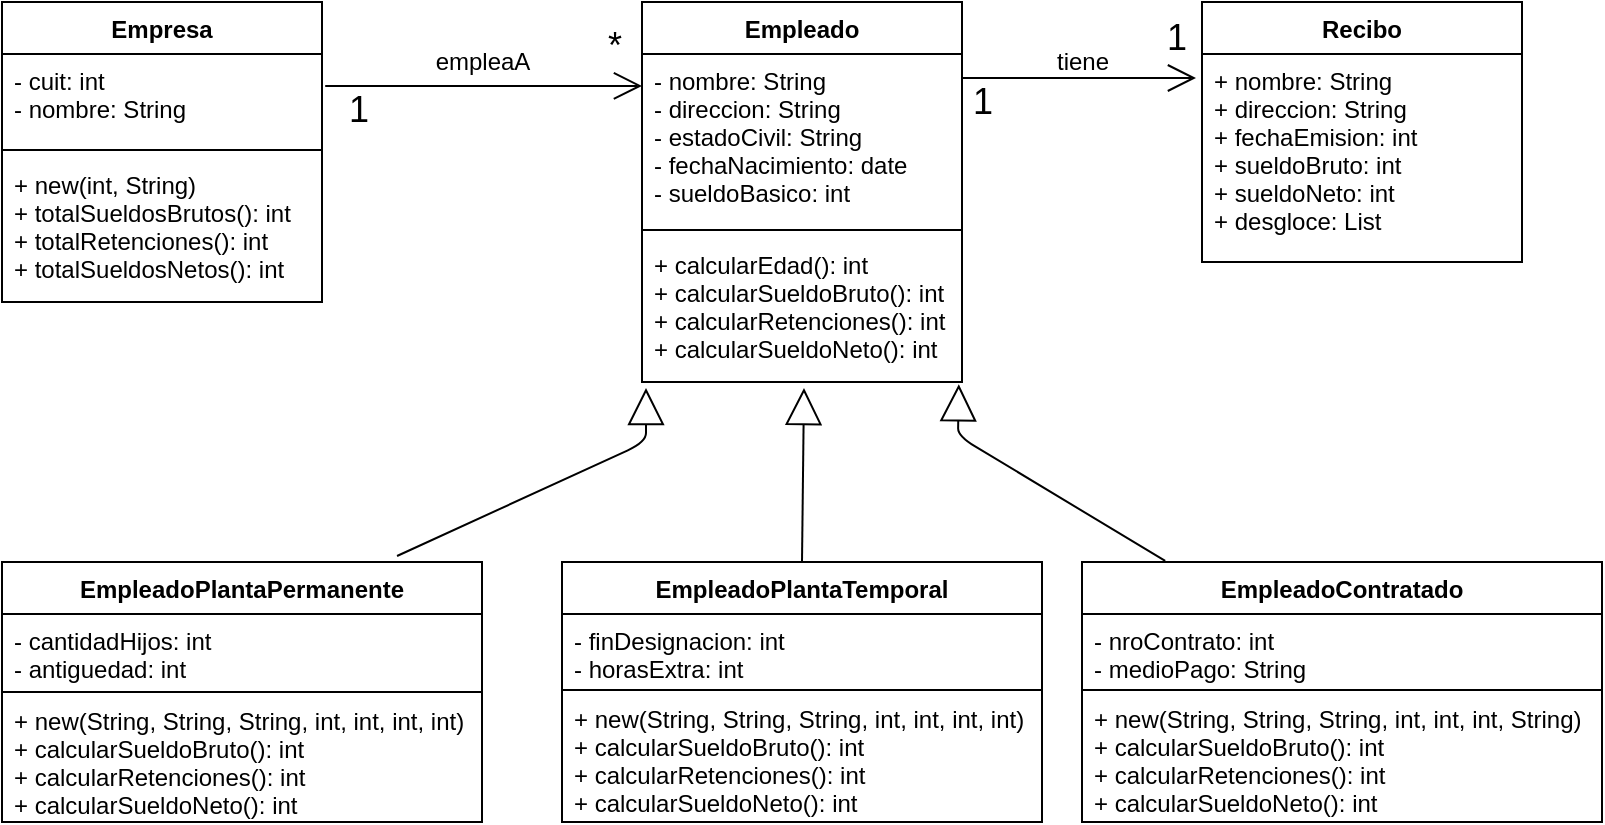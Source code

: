<mxfile version="12.9.12" type="device"><diagram id="1tmOSTek_GNRQ-43Ej8k" name="Page-1"><mxGraphModel dx="981" dy="532" grid="1" gridSize="10" guides="1" tooltips="1" connect="1" arrows="1" fold="1" page="1" pageScale="1" pageWidth="850" pageHeight="1100" math="0" shadow="0"><root><mxCell id="0"/><mxCell id="1" parent="0"/><mxCell id="rmigLes4Yde6viLQ50Bq-1" value="Empresa" style="swimlane;fontStyle=1;align=center;verticalAlign=top;childLayout=stackLayout;horizontal=1;startSize=26;horizontalStack=0;resizeParent=1;resizeParentMax=0;resizeLast=0;collapsible=1;marginBottom=0;" parent="1" vertex="1"><mxGeometry x="40" y="40" width="160" height="150" as="geometry"/></mxCell><mxCell id="rmigLes4Yde6viLQ50Bq-2" value="- cuit: int&#10;- nombre: String&#10;" style="text;strokeColor=none;fillColor=none;align=left;verticalAlign=top;spacingLeft=4;spacingRight=4;overflow=hidden;rotatable=0;points=[[0,0.5],[1,0.5]];portConstraint=eastwest;" parent="rmigLes4Yde6viLQ50Bq-1" vertex="1"><mxGeometry y="26" width="160" height="44" as="geometry"/></mxCell><mxCell id="rmigLes4Yde6viLQ50Bq-3" value="" style="line;strokeWidth=1;fillColor=none;align=left;verticalAlign=middle;spacingTop=-1;spacingLeft=3;spacingRight=3;rotatable=0;labelPosition=right;points=[];portConstraint=eastwest;" parent="rmigLes4Yde6viLQ50Bq-1" vertex="1"><mxGeometry y="70" width="160" height="8" as="geometry"/></mxCell><mxCell id="rmigLes4Yde6viLQ50Bq-4" value="+ new(int, String)&#10;+ totalSueldosBrutos(): int&#10;+ totalRetenciones(): int&#10;+ totalSueldosNetos(): int" style="text;strokeColor=none;fillColor=none;align=left;verticalAlign=top;spacingLeft=4;spacingRight=4;overflow=hidden;rotatable=0;points=[[0,0.5],[1,0.5]];portConstraint=eastwest;" parent="rmigLes4Yde6viLQ50Bq-1" vertex="1"><mxGeometry y="78" width="160" height="72" as="geometry"/></mxCell><mxCell id="rmigLes4Yde6viLQ50Bq-5" value="" style="endArrow=open;endFill=1;endSize=12;html=1;exitX=1.01;exitY=0.364;exitDx=0;exitDy=0;entryX=0;entryY=0.19;entryDx=0;entryDy=0;entryPerimeter=0;exitPerimeter=0;" parent="1" source="rmigLes4Yde6viLQ50Bq-2" target="rmigLes4Yde6viLQ50Bq-14" edge="1"><mxGeometry width="160" relative="1" as="geometry"><mxPoint x="420" y="260" as="sourcePoint"/><mxPoint x="580" y="260" as="targetPoint"/><Array as="points"/></mxGeometry></mxCell><mxCell id="rmigLes4Yde6viLQ50Bq-6" value="1" style="edgeLabel;html=1;align=center;verticalAlign=middle;resizable=0;points=[];fontSize=18;" parent="rmigLes4Yde6viLQ50Bq-5" vertex="1" connectable="0"><mxGeometry x="-0.683" relative="1" as="geometry"><mxPoint x="-9.16" y="11.68" as="offset"/></mxGeometry></mxCell><mxCell id="rmigLes4Yde6viLQ50Bq-7" value="*" style="edgeLabel;html=1;align=center;verticalAlign=middle;resizable=0;points=[];fontSize=18;" parent="rmigLes4Yde6viLQ50Bq-5" vertex="1" connectable="0"><mxGeometry x="0.794" y="-4" relative="1" as="geometry"><mxPoint x="1.75" y="-23.81" as="offset"/></mxGeometry></mxCell><mxCell id="rmigLes4Yde6viLQ50Bq-8" value="" style="endArrow=block;endSize=16;endFill=0;html=1;exitX=0.823;exitY=-0.023;exitDx=0;exitDy=0;exitPerimeter=0;" parent="1" source="rmigLes4Yde6viLQ50Bq-9" edge="1"><mxGeometry width="160" relative="1" as="geometry"><mxPoint x="240" y="278" as="sourcePoint"/><mxPoint x="362" y="233" as="targetPoint"/><Array as="points"><mxPoint x="362" y="260"/></Array></mxGeometry></mxCell><mxCell id="rmigLes4Yde6viLQ50Bq-9" value="EmpleadoPlantaPermanente" style="swimlane;fontStyle=1;align=center;verticalAlign=top;childLayout=stackLayout;horizontal=1;startSize=26;horizontalStack=0;resizeParent=1;resizeParentMax=0;resizeLast=0;collapsible=1;marginBottom=0;" parent="1" vertex="1"><mxGeometry x="40" y="320" width="240" height="130" as="geometry"/></mxCell><mxCell id="rmigLes4Yde6viLQ50Bq-10" value="- cantidadHijos: int&#10;- antiguedad: int" style="text;strokeColor=none;fillColor=none;align=left;verticalAlign=top;spacingLeft=4;spacingRight=4;overflow=hidden;rotatable=0;points=[[0,0.5],[1,0.5]];portConstraint=eastwest;" parent="rmigLes4Yde6viLQ50Bq-9" vertex="1"><mxGeometry y="26" width="240" height="34" as="geometry"/></mxCell><mxCell id="rmigLes4Yde6viLQ50Bq-11" value="" style="line;strokeWidth=1;fillColor=none;align=left;verticalAlign=middle;spacingTop=-1;spacingLeft=3;spacingRight=3;rotatable=0;labelPosition=right;points=[];portConstraint=eastwest;" parent="rmigLes4Yde6viLQ50Bq-9" vertex="1"><mxGeometry y="60" width="240" height="10" as="geometry"/></mxCell><mxCell id="rmigLes4Yde6viLQ50Bq-12" value="+ new(String, String, String, int, int, int, int)&#10;+ calcularSueldoBruto(): int&#10;+ calcularRetenciones(): int&#10;+ calcularSueldoNeto(): int" style="text;strokeColor=none;fillColor=none;align=left;verticalAlign=middle;spacingLeft=4;spacingRight=4;overflow=hidden;rotatable=0;points=[[0,0.5],[1,0.5]];portConstraint=eastwest;fontStyle=0" parent="rmigLes4Yde6viLQ50Bq-9" vertex="1"><mxGeometry y="70" width="240" height="60" as="geometry"/></mxCell><mxCell id="rmigLes4Yde6viLQ50Bq-13" value="Empleado" style="swimlane;fontStyle=1;align=center;verticalAlign=top;childLayout=stackLayout;horizontal=1;startSize=26;horizontalStack=0;resizeParent=1;resizeParentMax=0;resizeLast=0;collapsible=1;marginBottom=0;" parent="1" vertex="1"><mxGeometry x="360" y="40" width="160" height="190" as="geometry"/></mxCell><mxCell id="rmigLes4Yde6viLQ50Bq-14" value="- nombre: String&#10;- direccion: String&#10;- estadoCivil: String&#10;- fechaNacimiento: date&#10;- sueldoBasico: int" style="text;strokeColor=none;fillColor=none;align=left;verticalAlign=top;spacingLeft=4;spacingRight=4;overflow=hidden;rotatable=0;points=[[0,0.5],[1,0.5]];portConstraint=eastwest;" parent="rmigLes4Yde6viLQ50Bq-13" vertex="1"><mxGeometry y="26" width="160" height="84" as="geometry"/></mxCell><mxCell id="rmigLes4Yde6viLQ50Bq-15" value="" style="line;strokeWidth=1;fillColor=none;align=left;verticalAlign=middle;spacingTop=-1;spacingLeft=3;spacingRight=3;rotatable=0;labelPosition=right;points=[];portConstraint=eastwest;" parent="rmigLes4Yde6viLQ50Bq-13" vertex="1"><mxGeometry y="110" width="160" height="8" as="geometry"/></mxCell><mxCell id="rmigLes4Yde6viLQ50Bq-16" value="+ calcularEdad(): int&#10;+ calcularSueldoBruto(): int&#10;+ calcularRetenciones(): int&#10;+ calcularSueldoNeto(): int&#10;" style="text;strokeColor=none;fillColor=none;align=left;verticalAlign=top;spacingLeft=4;spacingRight=4;overflow=hidden;rotatable=0;points=[[0,0.5],[1,0.5]];portConstraint=eastwest;fontStyle=0;" parent="rmigLes4Yde6viLQ50Bq-13" vertex="1"><mxGeometry y="118" width="160" height="72" as="geometry"/></mxCell><mxCell id="rmigLes4Yde6viLQ50Bq-17" value="" style="endArrow=block;endSize=16;endFill=0;html=1;exitX=0.5;exitY=0;exitDx=0;exitDy=0;" parent="1" source="rmigLes4Yde6viLQ50Bq-18" edge="1"><mxGeometry width="160" relative="1" as="geometry"><mxPoint x="690" y="300" as="sourcePoint"/><mxPoint x="441" y="233" as="targetPoint"/><Array as="points"/></mxGeometry></mxCell><mxCell id="rmigLes4Yde6viLQ50Bq-18" value="EmpleadoPlantaTemporal" style="swimlane;fontStyle=1;align=center;verticalAlign=top;childLayout=stackLayout;horizontal=1;startSize=26;horizontalStack=0;resizeParent=1;resizeParentMax=0;resizeLast=0;collapsible=1;marginBottom=0;" parent="1" vertex="1"><mxGeometry x="320" y="320" width="240" height="130" as="geometry"/></mxCell><mxCell id="rmigLes4Yde6viLQ50Bq-19" value="- finDesignacion: int&#10;- horasExtra: int" style="text;strokeColor=none;fillColor=none;align=left;verticalAlign=top;spacingLeft=4;spacingRight=4;overflow=hidden;rotatable=0;points=[[0,0.5],[1,0.5]];portConstraint=eastwest;" parent="rmigLes4Yde6viLQ50Bq-18" vertex="1"><mxGeometry y="26" width="240" height="34" as="geometry"/></mxCell><mxCell id="rmigLes4Yde6viLQ50Bq-20" value="" style="line;strokeWidth=1;fillColor=none;align=left;verticalAlign=middle;spacingTop=-1;spacingLeft=3;spacingRight=3;rotatable=0;labelPosition=right;points=[];portConstraint=eastwest;" parent="rmigLes4Yde6viLQ50Bq-18" vertex="1"><mxGeometry y="60" width="240" height="8" as="geometry"/></mxCell><mxCell id="rmigLes4Yde6viLQ50Bq-21" value="+ new(String, String, String, int, int, int, int)&#10;+ calcularSueldoBruto(): int&#10;+ calcularRetenciones(): int&#10;+ calcularSueldoNeto(): int" style="text;strokeColor=none;fillColor=none;align=left;verticalAlign=middle;spacingLeft=4;spacingRight=4;overflow=hidden;rotatable=0;points=[[0,0.5],[1,0.5]];portConstraint=eastwest;fontStyle=0" parent="rmigLes4Yde6viLQ50Bq-18" vertex="1"><mxGeometry y="68" width="240" height="62" as="geometry"/></mxCell><mxCell id="rmigLes4Yde6viLQ50Bq-40" value="Recibo" style="swimlane;fontStyle=1;align=center;verticalAlign=top;childLayout=stackLayout;horizontal=1;startSize=26;horizontalStack=0;resizeParent=1;resizeParentMax=0;resizeLast=0;collapsible=1;marginBottom=0;" parent="1" vertex="1"><mxGeometry x="640" y="40" width="160" height="130" as="geometry"/></mxCell><mxCell id="rmigLes4Yde6viLQ50Bq-41" value="+ nombre: String&#10;+ direccion: String&#10;+ fechaEmision: int&#10;+ sueldoBruto: int&#10;+ sueldoNeto: int&#10;+ desgloce: List" style="text;strokeColor=none;fillColor=none;align=left;verticalAlign=top;spacingLeft=4;spacingRight=4;overflow=hidden;rotatable=0;points=[[0,0.5],[1,0.5]];portConstraint=eastwest;" parent="rmigLes4Yde6viLQ50Bq-40" vertex="1"><mxGeometry y="26" width="160" height="104" as="geometry"/></mxCell><mxCell id="rmigLes4Yde6viLQ50Bq-44" value="" style="endArrow=open;endFill=1;endSize=12;html=1;" parent="1" edge="1"><mxGeometry width="160" relative="1" as="geometry"><mxPoint x="520" y="78" as="sourcePoint"/><mxPoint x="637" y="78" as="targetPoint"/><Array as="points"/></mxGeometry></mxCell><mxCell id="rmigLes4Yde6viLQ50Bq-45" value="1" style="edgeLabel;html=1;align=center;verticalAlign=middle;resizable=0;points=[];fontSize=18;" parent="rmigLes4Yde6viLQ50Bq-44" vertex="1" connectable="0"><mxGeometry x="-0.683" relative="1" as="geometry"><mxPoint x="-9.16" y="11.68" as="offset"/></mxGeometry></mxCell><mxCell id="rmigLes4Yde6viLQ50Bq-46" value="1" style="edgeLabel;html=1;align=center;verticalAlign=middle;resizable=0;points=[];fontSize=18;" parent="rmigLes4Yde6viLQ50Bq-44" vertex="1" connectable="0"><mxGeometry x="0.794" y="-4" relative="1" as="geometry"><mxPoint x="1.75" y="-23.81" as="offset"/></mxGeometry></mxCell><mxCell id="rmigLes4Yde6viLQ50Bq-47" value="EmpleadoContratado" style="swimlane;fontStyle=1;align=center;verticalAlign=top;childLayout=stackLayout;horizontal=1;startSize=26;horizontalStack=0;resizeParent=1;resizeParentMax=0;resizeLast=0;collapsible=1;marginBottom=0;" parent="1" vertex="1"><mxGeometry x="580" y="320" width="260" height="130" as="geometry"/></mxCell><mxCell id="rmigLes4Yde6viLQ50Bq-48" value="- nroContrato: int&#10;- medioPago: String" style="text;strokeColor=none;fillColor=none;align=left;verticalAlign=top;spacingLeft=4;spacingRight=4;overflow=hidden;rotatable=0;points=[[0,0.5],[1,0.5]];portConstraint=eastwest;" parent="rmigLes4Yde6viLQ50Bq-47" vertex="1"><mxGeometry y="26" width="260" height="34" as="geometry"/></mxCell><mxCell id="rmigLes4Yde6viLQ50Bq-49" value="" style="line;strokeWidth=1;fillColor=none;align=left;verticalAlign=middle;spacingTop=-1;spacingLeft=3;spacingRight=3;rotatable=0;labelPosition=right;points=[];portConstraint=eastwest;" parent="rmigLes4Yde6viLQ50Bq-47" vertex="1"><mxGeometry y="60" width="260" height="8" as="geometry"/></mxCell><mxCell id="rmigLes4Yde6viLQ50Bq-50" value="+ new(String, String, String, int, int, int, String)&#10;+ calcularSueldoBruto(): int&#10;+ calcularRetenciones(): int&#10;+ calcularSueldoNeto(): int" style="text;strokeColor=none;fillColor=none;align=left;verticalAlign=middle;spacingLeft=4;spacingRight=4;overflow=hidden;rotatable=0;points=[[0,0.5],[1,0.5]];portConstraint=eastwest;fontStyle=0" parent="rmigLes4Yde6viLQ50Bq-47" vertex="1"><mxGeometry y="68" width="260" height="62" as="geometry"/></mxCell><mxCell id="rmigLes4Yde6viLQ50Bq-51" value="" style="endArrow=block;endSize=16;endFill=0;html=1;entryX=0.99;entryY=1.016;entryDx=0;entryDy=0;entryPerimeter=0;exitX=0.16;exitY=-0.004;exitDx=0;exitDy=0;exitPerimeter=0;" parent="1" source="rmigLes4Yde6viLQ50Bq-47" target="rmigLes4Yde6viLQ50Bq-16" edge="1"><mxGeometry width="160" relative="1" as="geometry"><mxPoint x="640" y="275" as="sourcePoint"/><mxPoint x="640" y="230" as="targetPoint"/><Array as="points"><mxPoint x="518" y="257"/></Array></mxGeometry></mxCell><mxCell id="g327e4XMAjisFQtsli_s-1" value="empleaA" style="text;html=1;align=center;verticalAlign=middle;resizable=0;points=[];autosize=1;" vertex="1" parent="1"><mxGeometry x="250" y="60" width="60" height="20" as="geometry"/></mxCell><mxCell id="g327e4XMAjisFQtsli_s-2" value="tiene" style="text;html=1;align=center;verticalAlign=middle;resizable=0;points=[];autosize=1;" vertex="1" parent="1"><mxGeometry x="560" y="60" width="40" height="20" as="geometry"/></mxCell></root></mxGraphModel></diagram></mxfile>
